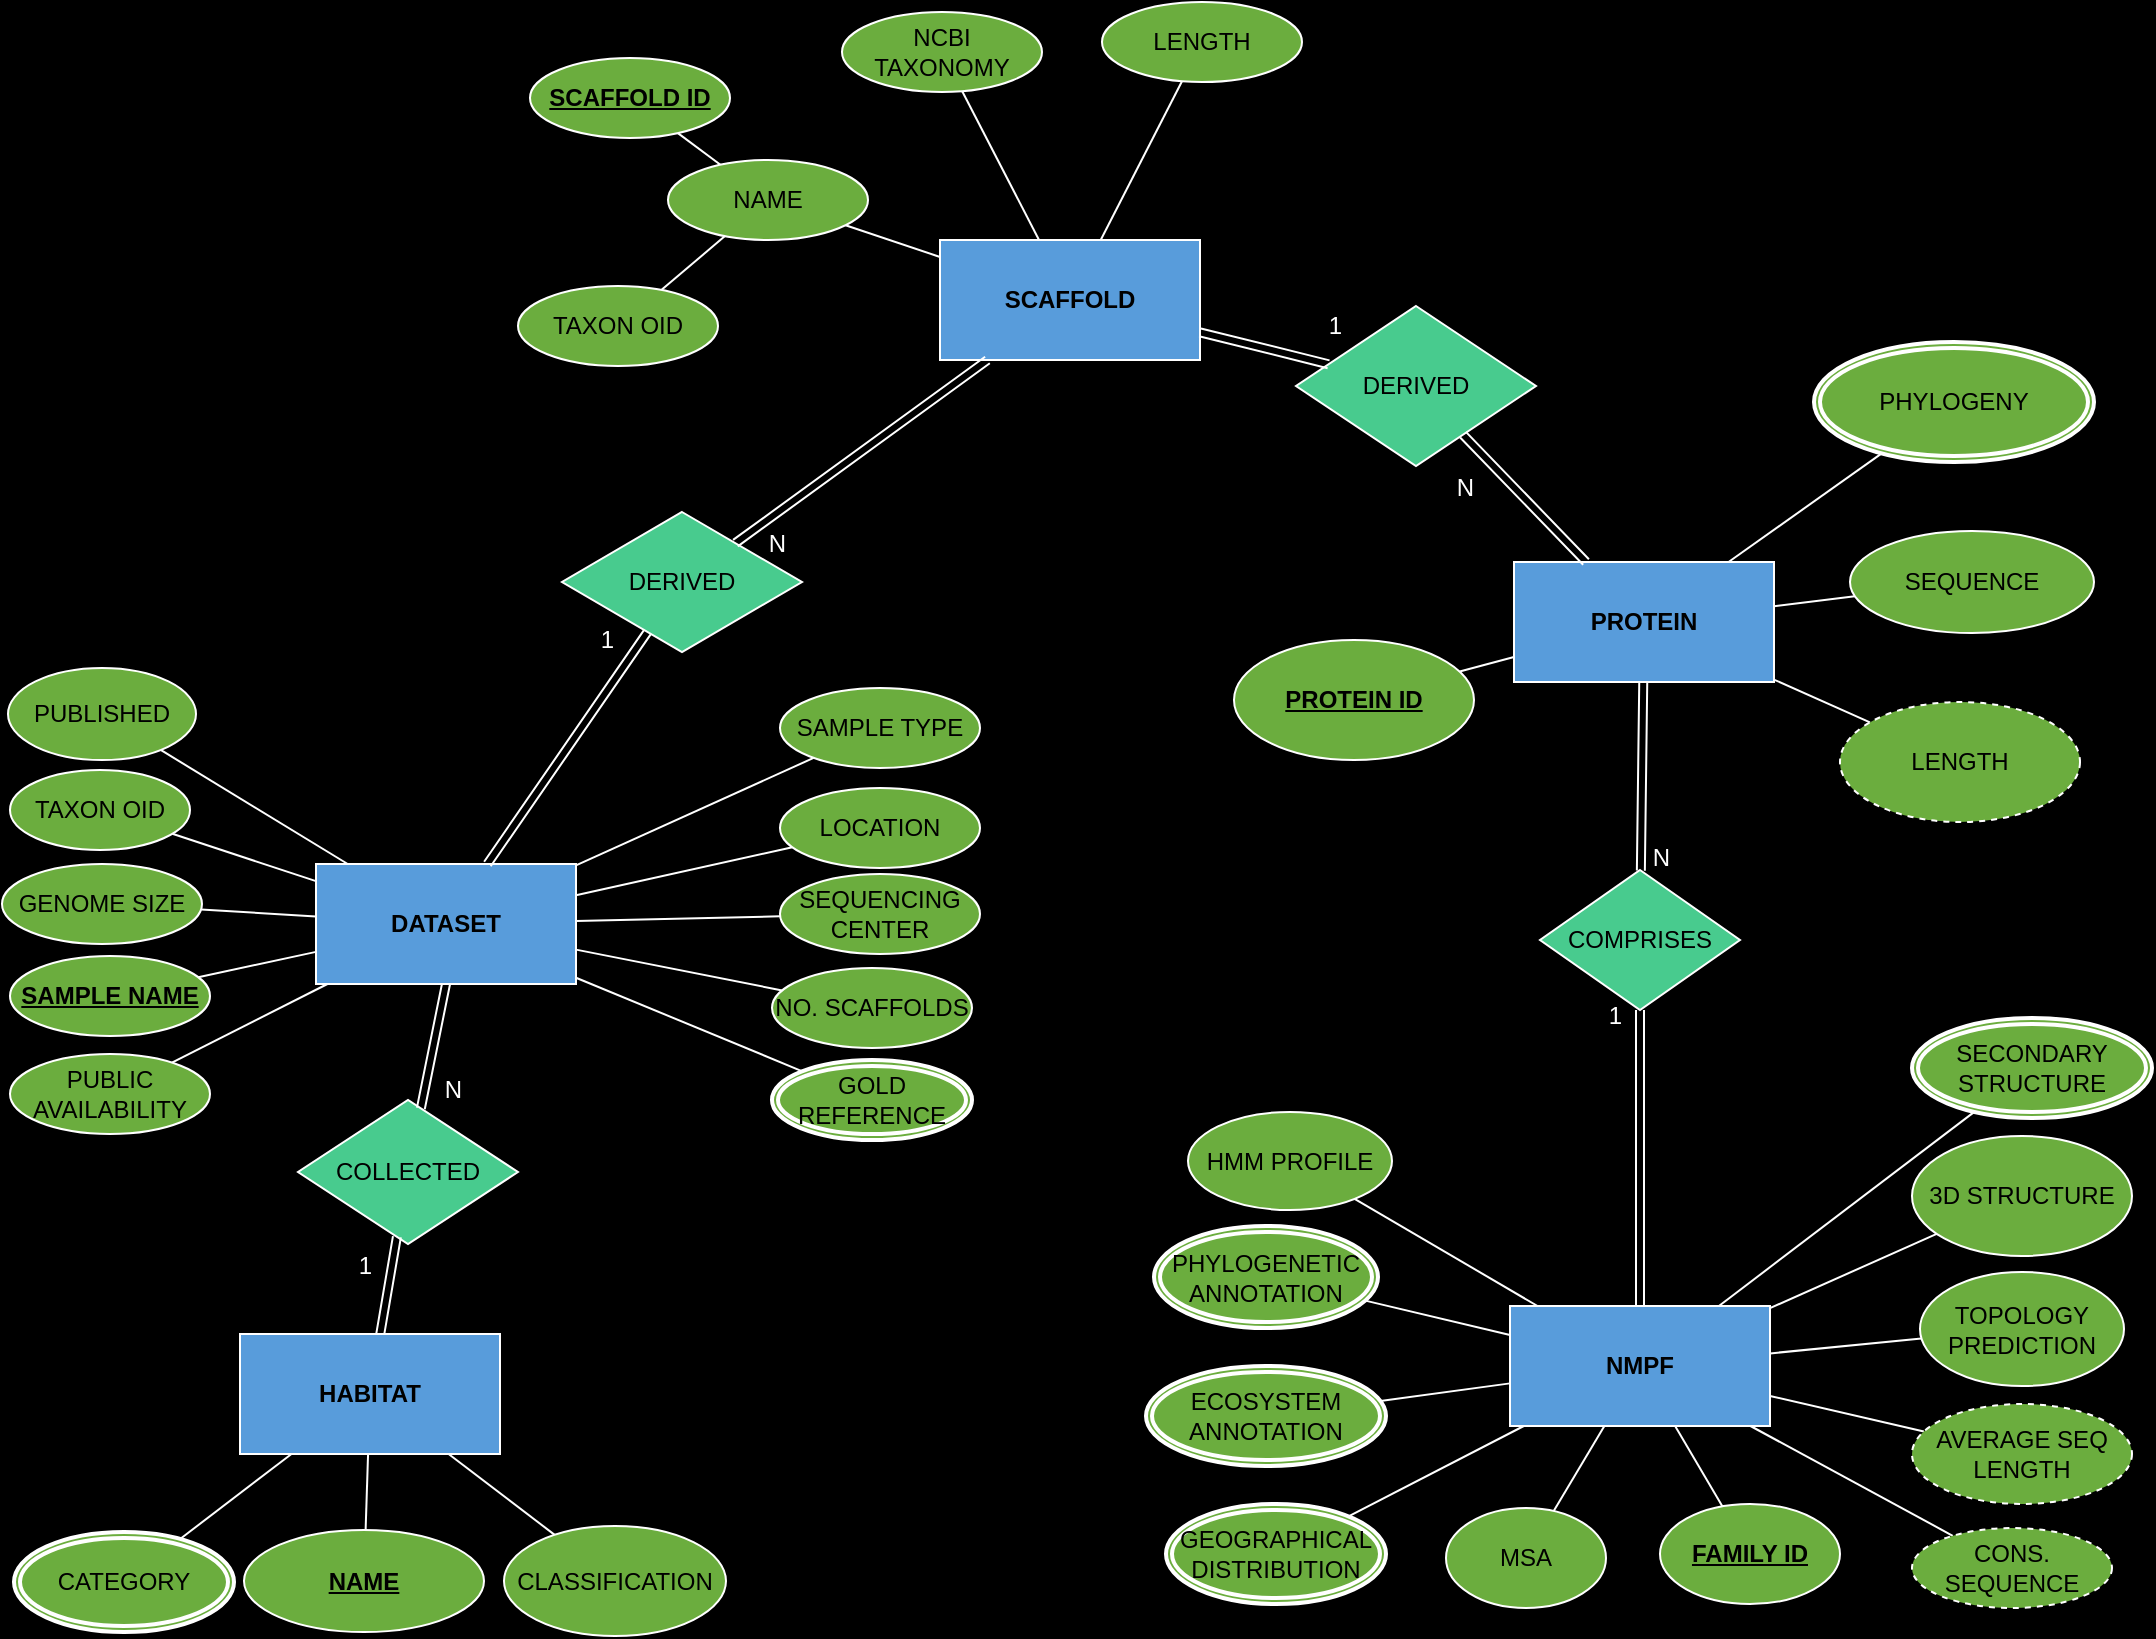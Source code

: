 <mxfile version="22.0.4" type="github">
  <diagram id="R2lEEEUBdFMjLlhIrx00" name="Page-1">
    <mxGraphModel dx="718" dy="741" grid="0" gridSize="10" guides="1" tooltips="1" connect="0" arrows="1" fold="1" page="1" pageScale="1" pageWidth="1100" pageHeight="850" background="#000000" math="0" shadow="0" extFonts="Permanent Marker^https://fonts.googleapis.com/css?family=Permanent+Marker">
      <root>
        <mxCell id="0" />
        <mxCell id="1" parent="0" />
        <mxCell id="Yh4BVkky_7kEf2Jk04-v-1" value="NMPF" style="rounded=0;whiteSpace=wrap;html=1;labelBackgroundColor=none;fontFamily=Helvetica;strokeColor=#FFFFFF;fillColor=#589cdb;fontColor=#000000;fontStyle=1;" parent="1" vertex="1">
          <mxGeometry x="760" y="673" width="130" height="60" as="geometry" />
        </mxCell>
        <mxCell id="0KlBq7H0z7ffkpI3OsFQ-44" style="edgeStyle=none;shape=connector;rounded=0;orthogonalLoop=1;jettySize=auto;html=1;labelBackgroundColor=default;strokeColor=#FFFFFF;align=center;verticalAlign=middle;fontFamily=Helvetica;fontSize=11;fontColor=default;endArrow=none;endFill=0;" parent="1" source="Yh4BVkky_7kEf2Jk04-v-4" target="Yh4BVkky_7kEf2Jk04-v-1" edge="1">
          <mxGeometry relative="1" as="geometry" />
        </mxCell>
        <mxCell id="Yh4BVkky_7kEf2Jk04-v-4" value="MSA" style="ellipse;whiteSpace=wrap;html=1;rounded=0;labelBackgroundColor=none;fontFamily=Helvetica;strokeColor=#FFFFFF;fillColor=#6bad3e;gradientColor=none;fontColor=#000000;labelBorderColor=none;fontStyle=0;" parent="1" vertex="1">
          <mxGeometry x="728" y="774" width="80" height="50" as="geometry" />
        </mxCell>
        <mxCell id="0KlBq7H0z7ffkpI3OsFQ-39" style="edgeStyle=none;shape=connector;rounded=0;orthogonalLoop=1;jettySize=auto;html=1;labelBackgroundColor=default;strokeColor=#FFFFFF;align=center;verticalAlign=middle;fontFamily=Helvetica;fontSize=11;fontColor=default;endArrow=none;endFill=0;" parent="1" source="Yh4BVkky_7kEf2Jk04-v-5" target="Yh4BVkky_7kEf2Jk04-v-1" edge="1">
          <mxGeometry relative="1" as="geometry" />
        </mxCell>
        <mxCell id="Yh4BVkky_7kEf2Jk04-v-5" value="HMM PROFILE" style="ellipse;whiteSpace=wrap;html=1;rounded=0;labelBackgroundColor=none;fontFamily=Helvetica;strokeColor=#FFFFFF;fillColor=#6bad3e;fontColor=#000000;labelBorderColor=none;fontStyle=0;" parent="1" vertex="1">
          <mxGeometry x="599" y="576" width="102" height="49" as="geometry" />
        </mxCell>
        <mxCell id="0KlBq7H0z7ffkpI3OsFQ-48" style="edgeStyle=none;shape=connector;rounded=0;orthogonalLoop=1;jettySize=auto;html=1;labelBackgroundColor=default;strokeColor=#FFFFFF;align=center;verticalAlign=middle;fontFamily=Helvetica;fontSize=11;fontColor=default;endArrow=none;endFill=0;" parent="1" source="Yh4BVkky_7kEf2Jk04-v-7" target="Yh4BVkky_7kEf2Jk04-v-1" edge="1">
          <mxGeometry relative="1" as="geometry" />
        </mxCell>
        <mxCell id="Yh4BVkky_7kEf2Jk04-v-7" value="TOPOLOGY PREDICTION" style="ellipse;whiteSpace=wrap;html=1;rounded=0;labelBackgroundColor=none;direction=west;fontFamily=Helvetica;strokeColor=#FFFFFF;fillColor=#6bad3e;fontColor=#000000;labelBorderColor=none;fontStyle=0;" parent="1" vertex="1">
          <mxGeometry x="965" y="656" width="102" height="57" as="geometry" />
        </mxCell>
        <mxCell id="0KlBq7H0z7ffkpI3OsFQ-45" style="edgeStyle=none;shape=connector;rounded=0;orthogonalLoop=1;jettySize=auto;html=1;labelBackgroundColor=default;strokeColor=#FFFFFF;align=center;verticalAlign=middle;fontFamily=Helvetica;fontSize=11;fontColor=default;endArrow=none;endFill=0;" parent="1" source="Yh4BVkky_7kEf2Jk04-v-11" target="Yh4BVkky_7kEf2Jk04-v-1" edge="1">
          <mxGeometry relative="1" as="geometry" />
        </mxCell>
        <mxCell id="Yh4BVkky_7kEf2Jk04-v-11" value="&lt;u&gt;&lt;b&gt;FAMILY ID&lt;/b&gt;&lt;/u&gt;" style="ellipse;whiteSpace=wrap;html=1;rounded=0;labelBackgroundColor=none;fontFamily=Helvetica;fillColor=#6bad3e;gradientColor=none;strokeColor=#FFFFFF;fontColor=#000000;labelBorderColor=none;fontStyle=0;" parent="1" vertex="1">
          <mxGeometry x="835" y="772" width="90" height="50" as="geometry" />
        </mxCell>
        <mxCell id="Yh4BVkky_7kEf2Jk04-v-29" value="&lt;div&gt;PROTEIN&lt;/div&gt;" style="rounded=0;whiteSpace=wrap;html=1;labelBackgroundColor=none;fontFamily=Helvetica;labelBorderColor=none;fillColor=#589cdb;strokeColor=#FFFFFF;fontColor=#000000;fontStyle=1;" parent="1" vertex="1">
          <mxGeometry x="762" y="301" width="130" height="60" as="geometry" />
        </mxCell>
        <mxCell id="Yh4BVkky_7kEf2Jk04-v-31" value="COMPRISES" style="rhombus;whiteSpace=wrap;html=1;rounded=0;labelBackgroundColor=none;fontFamily=Helvetica;fillColor=#48cb8e;strokeColor=#FFFFFF;fontColor=#000000;" parent="1" vertex="1">
          <mxGeometry x="775" y="455" width="100" height="70" as="geometry" />
        </mxCell>
        <mxCell id="0KlBq7H0z7ffkpI3OsFQ-36" style="edgeStyle=none;shape=connector;rounded=0;orthogonalLoop=1;jettySize=auto;html=1;labelBackgroundColor=default;strokeColor=#FFFFFF;align=center;verticalAlign=middle;fontFamily=Helvetica;fontSize=11;fontColor=default;endArrow=none;endFill=0;" parent="1" source="_KlqRlnfx3LXGcyiwgws-1" target="Yh4BVkky_7kEf2Jk04-v-29" edge="1">
          <mxGeometry relative="1" as="geometry" />
        </mxCell>
        <mxCell id="_KlqRlnfx3LXGcyiwgws-1" value="SEQUENCE" style="ellipse;whiteSpace=wrap;html=1;labelBackgroundColor=none;fontFamily=Helvetica;labelBorderColor=none;fillColor=#6bad3e;strokeColor=#FFFFFF;fontColor=#000000;fontStyle=0;" parent="1" vertex="1">
          <mxGeometry x="930" y="285.5" width="122" height="51" as="geometry" />
        </mxCell>
        <mxCell id="0KlBq7H0z7ffkpI3OsFQ-38" style="edgeStyle=none;shape=connector;rounded=0;orthogonalLoop=1;jettySize=auto;html=1;labelBackgroundColor=default;strokeColor=#FFFFFF;align=center;verticalAlign=middle;fontFamily=Helvetica;fontSize=11;fontColor=default;endArrow=none;endFill=0;" parent="1" source="_KlqRlnfx3LXGcyiwgws-3" target="Yh4BVkky_7kEf2Jk04-v-29" edge="1">
          <mxGeometry relative="1" as="geometry" />
        </mxCell>
        <mxCell id="_KlqRlnfx3LXGcyiwgws-3" value="&lt;span&gt;&lt;u&gt;&lt;b&gt;PROTEIN ID&lt;/b&gt;&lt;/u&gt;&lt;/span&gt;" style="ellipse;whiteSpace=wrap;html=1;labelBackgroundColor=none;fontFamily=Helvetica;labelBorderColor=none;fillColor=#6bad3e;strokeColor=#FFFFFF;fontColor=#000000;fontStyle=0" parent="1" vertex="1">
          <mxGeometry x="622" y="340" width="120" height="60" as="geometry" />
        </mxCell>
        <mxCell id="d79e8XBhKQ2igxdSj6Hg-14" value="HABITAT" style="rounded=0;whiteSpace=wrap;html=1;labelBackgroundColor=none;fontFamily=Helvetica;fillColor=#589cdb;fontColor=#000000;strokeColor=#FFFFFF;fontStyle=1" parent="1" vertex="1">
          <mxGeometry x="125" y="687" width="130" height="60" as="geometry" />
        </mxCell>
        <mxCell id="d79e8XBhKQ2igxdSj6Hg-15" value="SCAFFOLD" style="rounded=0;whiteSpace=wrap;html=1;labelBackgroundColor=none;fontFamily=Helvetica;labelBorderColor=none;fillColor=#589cdb;strokeColor=#FFFFFF;fontColor=#000000;fontStyle=1;" parent="1" vertex="1">
          <mxGeometry x="475" y="140" width="130" height="60" as="geometry" />
        </mxCell>
        <mxCell id="d79e8XBhKQ2igxdSj6Hg-16" value="DATASET" style="rounded=0;whiteSpace=wrap;html=1;labelBackgroundColor=none;fontFamily=Helvetica;fillColor=#589cdb;strokeColor=#FFFFFF;fontColor=#000000;fontStyle=1;" parent="1" vertex="1">
          <mxGeometry x="163" y="452" width="130" height="60" as="geometry" />
        </mxCell>
        <mxCell id="0KlBq7H0z7ffkpI3OsFQ-49" style="edgeStyle=none;shape=connector;rounded=0;orthogonalLoop=1;jettySize=auto;html=1;labelBackgroundColor=default;strokeColor=#FFFFFF;align=center;verticalAlign=middle;fontFamily=Helvetica;fontSize=11;fontColor=default;endArrow=none;endFill=0;" parent="1" source="7EveSGwWqRpmitjXYDmx-1" target="Yh4BVkky_7kEf2Jk04-v-1" edge="1">
          <mxGeometry relative="1" as="geometry" />
        </mxCell>
        <mxCell id="7EveSGwWqRpmitjXYDmx-1" value="3D STRUCTURE" style="ellipse;whiteSpace=wrap;html=1;align=center;labelBackgroundColor=none;fontFamily=Helvetica;fillColor=#6bad3e;strokeColor=#FFFFFF;fontColor=#000000;labelBorderColor=none;fontStyle=0;" parent="1" vertex="1">
          <mxGeometry x="961" y="588" width="110" height="60" as="geometry" />
        </mxCell>
        <mxCell id="0KlBq7H0z7ffkpI3OsFQ-20" style="edgeStyle=none;shape=connector;rounded=0;orthogonalLoop=1;jettySize=auto;html=1;labelBackgroundColor=default;strokeColor=#FFFFFF;align=center;verticalAlign=middle;fontFamily=Helvetica;fontSize=11;fontColor=default;endArrow=none;endFill=0;" parent="1" source="d79e8XBhKQ2igxdSj6Hg-28" target="d79e8XBhKQ2igxdSj6Hg-16" edge="1">
          <mxGeometry relative="1" as="geometry" />
        </mxCell>
        <mxCell id="d79e8XBhKQ2igxdSj6Hg-28" value="TAXON OID" style="ellipse;whiteSpace=wrap;html=1;align=center;labelBackgroundColor=none;fontFamily=Helvetica;fillColor=#6bad3e;strokeColor=#FFFFFF;fontColor=#000000;labelBorderColor=none;fontStyle=0;" parent="1" vertex="1">
          <mxGeometry x="10" y="405" width="90" height="40" as="geometry" />
        </mxCell>
        <mxCell id="0KlBq7H0z7ffkpI3OsFQ-31" style="edgeStyle=none;shape=connector;rounded=0;orthogonalLoop=1;jettySize=auto;html=1;labelBackgroundColor=default;strokeColor=#FFFFFF;align=center;verticalAlign=middle;fontFamily=Helvetica;fontSize=11;fontColor=default;endArrow=none;endFill=0;" parent="1" source="d79e8XBhKQ2igxdSj6Hg-29" target="R8yv3j7y8IBAC_rJrTb6-1" edge="1">
          <mxGeometry relative="1" as="geometry" />
        </mxCell>
        <mxCell id="d79e8XBhKQ2igxdSj6Hg-29" value="&lt;u&gt;&lt;b&gt;SCAFFOLD ID&lt;/b&gt;&lt;/u&gt;" style="ellipse;whiteSpace=wrap;html=1;align=center;labelBackgroundColor=none;fontFamily=Helvetica;strokeColor=#FFFFFF;fillColor=#6bad3e;fontColor=#000000;labelBorderColor=none;fontStyle=0;" parent="1" vertex="1">
          <mxGeometry x="270" y="49" width="100" height="40" as="geometry" />
        </mxCell>
        <mxCell id="0KlBq7H0z7ffkpI3OsFQ-34" style="edgeStyle=none;shape=connector;rounded=0;orthogonalLoop=1;jettySize=auto;html=1;labelBackgroundColor=default;strokeColor=#FFFFFF;align=center;verticalAlign=middle;fontFamily=Helvetica;fontSize=11;fontColor=default;endArrow=none;endFill=0;" parent="1" source="d79e8XBhKQ2igxdSj6Hg-36" target="d79e8XBhKQ2igxdSj6Hg-15" edge="1">
          <mxGeometry relative="1" as="geometry" />
        </mxCell>
        <mxCell id="d79e8XBhKQ2igxdSj6Hg-36" value="LENGTH" style="ellipse;whiteSpace=wrap;html=1;align=center;labelBackgroundColor=none;fontFamily=Helvetica;labelBorderColor=none;fillColor=#6bad3e;strokeColor=#FFFFFF;fontColor=#000000;fontStyle=0;" parent="1" vertex="1">
          <mxGeometry x="556" y="21" width="100" height="40" as="geometry" />
        </mxCell>
        <mxCell id="0KlBq7H0z7ffkpI3OsFQ-33" style="edgeStyle=none;shape=connector;rounded=0;orthogonalLoop=1;jettySize=auto;html=1;labelBackgroundColor=default;strokeColor=#FFFFFF;align=center;verticalAlign=middle;fontFamily=Helvetica;fontSize=11;fontColor=default;endArrow=none;endFill=0;" parent="1" source="d79e8XBhKQ2igxdSj6Hg-38" target="d79e8XBhKQ2igxdSj6Hg-15" edge="1">
          <mxGeometry relative="1" as="geometry" />
        </mxCell>
        <mxCell id="d79e8XBhKQ2igxdSj6Hg-38" value="NCBI TAXONOMY" style="ellipse;whiteSpace=wrap;html=1;align=center;labelBackgroundColor=none;fontFamily=Helvetica;labelBorderColor=none;strokeColor=#FFFFFF;fillColor=#6bad3e;fontColor=#000000;fontStyle=0;" parent="1" vertex="1">
          <mxGeometry x="426" y="26" width="100" height="40" as="geometry" />
        </mxCell>
        <mxCell id="d79e8XBhKQ2igxdSj6Hg-41" value="DERIVED" style="shape=rhombus;perimeter=rhombusPerimeter;whiteSpace=wrap;html=1;align=center;labelBackgroundColor=none;fontFamily=Helvetica;labelBorderColor=none;fillColor=#48cb8e;strokeColor=#FFFFFF;fontColor=#000000;rounded=0;" parent="1" vertex="1">
          <mxGeometry x="653" y="173" width="120" height="80" as="geometry" />
        </mxCell>
        <mxCell id="0KlBq7H0z7ffkpI3OsFQ-18" style="edgeStyle=none;shape=connector;rounded=0;orthogonalLoop=1;jettySize=auto;html=1;labelBackgroundColor=default;strokeColor=#FFFFFF;align=center;verticalAlign=middle;fontFamily=Helvetica;fontSize=11;fontColor=default;endArrow=none;endFill=0;" parent="1" source="d79e8XBhKQ2igxdSj6Hg-43" target="d79e8XBhKQ2igxdSj6Hg-16" edge="1">
          <mxGeometry relative="1" as="geometry" />
        </mxCell>
        <mxCell id="d79e8XBhKQ2igxdSj6Hg-43" value="&lt;u&gt;&lt;b&gt;SAMPLE NAME&lt;/b&gt;&lt;/u&gt;" style="ellipse;whiteSpace=wrap;html=1;align=center;labelBackgroundColor=none;fontFamily=Helvetica;fillColor=#6bad3e;strokeColor=#FFFFFF;fontColor=#000000;labelBorderColor=none;fontStyle=0;" parent="1" vertex="1">
          <mxGeometry x="10" y="498" width="100" height="40" as="geometry" />
        </mxCell>
        <mxCell id="0KlBq7H0z7ffkpI3OsFQ-22" style="edgeStyle=none;shape=connector;rounded=0;orthogonalLoop=1;jettySize=auto;html=1;labelBackgroundColor=default;strokeColor=#FFFFFF;align=center;verticalAlign=middle;fontFamily=Helvetica;fontSize=11;fontColor=default;endArrow=none;endFill=0;" parent="1" source="d79e8XBhKQ2igxdSj6Hg-44" target="d79e8XBhKQ2igxdSj6Hg-16" edge="1">
          <mxGeometry relative="1" as="geometry" />
        </mxCell>
        <mxCell id="d79e8XBhKQ2igxdSj6Hg-44" value="SAMPLE TYPE" style="ellipse;whiteSpace=wrap;html=1;align=center;labelBackgroundColor=none;fontFamily=Helvetica;labelBorderColor=none;fillColor=#6bad3e;strokeColor=#FFFFFF;fontColor=#000000;fontStyle=0;" parent="1" vertex="1">
          <mxGeometry x="395" y="364" width="100" height="40" as="geometry" />
        </mxCell>
        <mxCell id="0KlBq7H0z7ffkpI3OsFQ-23" style="edgeStyle=none;shape=connector;rounded=0;orthogonalLoop=1;jettySize=auto;html=1;labelBackgroundColor=default;strokeColor=#FFFFFF;align=center;verticalAlign=middle;fontFamily=Helvetica;fontSize=11;fontColor=default;endArrow=none;endFill=0;" parent="1" source="d79e8XBhKQ2igxdSj6Hg-45" target="d79e8XBhKQ2igxdSj6Hg-16" edge="1">
          <mxGeometry relative="1" as="geometry" />
        </mxCell>
        <mxCell id="d79e8XBhKQ2igxdSj6Hg-45" value="LOCATION" style="ellipse;whiteSpace=wrap;html=1;align=center;labelBackgroundColor=none;fontFamily=Helvetica;fillColor=#6bad3e;strokeColor=#FFFFFF;fontColor=#000000;labelBorderColor=none;fontStyle=0;" parent="1" vertex="1">
          <mxGeometry x="395" y="414" width="100" height="40" as="geometry" />
        </mxCell>
        <mxCell id="0KlBq7H0z7ffkpI3OsFQ-24" style="edgeStyle=none;shape=connector;rounded=0;orthogonalLoop=1;jettySize=auto;html=1;labelBackgroundColor=default;strokeColor=#FFFFFF;align=center;verticalAlign=middle;fontFamily=Helvetica;fontSize=11;fontColor=default;endArrow=none;endFill=0;" parent="1" source="d79e8XBhKQ2igxdSj6Hg-46" target="d79e8XBhKQ2igxdSj6Hg-16" edge="1">
          <mxGeometry relative="1" as="geometry" />
        </mxCell>
        <mxCell id="d79e8XBhKQ2igxdSj6Hg-46" value="&lt;div&gt;SEQUENCING CENTER&lt;/div&gt;" style="ellipse;whiteSpace=wrap;html=1;align=center;labelBackgroundColor=none;fontFamily=Helvetica;fillColor=#6bad3e;strokeColor=#FFFFFF;fontColor=#000000;labelBorderColor=none;fontStyle=0;" parent="1" vertex="1">
          <mxGeometry x="395" y="457" width="100" height="40" as="geometry" />
        </mxCell>
        <mxCell id="0KlBq7H0z7ffkpI3OsFQ-21" style="edgeStyle=none;shape=connector;rounded=0;orthogonalLoop=1;jettySize=auto;html=1;labelBackgroundColor=default;strokeColor=#FFFFFF;align=center;verticalAlign=middle;fontFamily=Helvetica;fontSize=11;fontColor=default;endArrow=none;endFill=0;" parent="1" source="d79e8XBhKQ2igxdSj6Hg-48" target="d79e8XBhKQ2igxdSj6Hg-16" edge="1">
          <mxGeometry relative="1" as="geometry" />
        </mxCell>
        <mxCell id="d79e8XBhKQ2igxdSj6Hg-48" value="PUBLISHED" style="ellipse;whiteSpace=wrap;html=1;align=center;labelBackgroundColor=none;fontFamily=Helvetica;fillColor=#6bad3e;strokeColor=#FFFFFF;fontColor=#000000;labelBorderColor=none;fontStyle=0;" parent="1" vertex="1">
          <mxGeometry x="9" y="354" width="94" height="46" as="geometry" />
        </mxCell>
        <mxCell id="0KlBq7H0z7ffkpI3OsFQ-17" style="edgeStyle=none;shape=connector;rounded=0;orthogonalLoop=1;jettySize=auto;html=1;labelBackgroundColor=default;strokeColor=#FFFFFF;align=center;verticalAlign=middle;fontFamily=Helvetica;fontSize=11;fontColor=default;endArrow=none;endFill=0;" parent="1" source="d79e8XBhKQ2igxdSj6Hg-49" target="d79e8XBhKQ2igxdSj6Hg-16" edge="1">
          <mxGeometry relative="1" as="geometry" />
        </mxCell>
        <mxCell id="d79e8XBhKQ2igxdSj6Hg-49" value="PUBLIC AVAILABILITY" style="ellipse;whiteSpace=wrap;html=1;align=center;labelBackgroundColor=none;fontFamily=Helvetica;fillColor=#6bad3e;strokeColor=#FFFFFF;fontColor=#000000;labelBorderColor=none;fontStyle=0;" parent="1" vertex="1">
          <mxGeometry x="10" y="547" width="100" height="40" as="geometry" />
        </mxCell>
        <mxCell id="0KlBq7H0z7ffkpI3OsFQ-19" style="edgeStyle=none;shape=connector;rounded=0;orthogonalLoop=1;jettySize=auto;html=1;labelBackgroundColor=default;strokeColor=#FFFFFF;align=center;verticalAlign=middle;fontFamily=Helvetica;fontSize=11;fontColor=default;endArrow=none;endFill=0;" parent="1" source="d79e8XBhKQ2igxdSj6Hg-50" target="d79e8XBhKQ2igxdSj6Hg-16" edge="1">
          <mxGeometry relative="1" as="geometry" />
        </mxCell>
        <mxCell id="d79e8XBhKQ2igxdSj6Hg-50" value="GENOME SIZE" style="ellipse;whiteSpace=wrap;html=1;align=center;labelBackgroundColor=none;fontFamily=Helvetica;fillColor=#6bad3e;strokeColor=#FFFFFF;fontColor=#000000;labelBorderColor=none;fontStyle=0;" parent="1" vertex="1">
          <mxGeometry x="6" y="452" width="100" height="40" as="geometry" />
        </mxCell>
        <mxCell id="d79e8XBhKQ2igxdSj6Hg-52" value="&lt;div&gt;NO. SCAFFOLDS&lt;/div&gt;" style="ellipse;whiteSpace=wrap;html=1;align=center;labelBackgroundColor=none;fontFamily=Helvetica;fillColor=#6bad3e;strokeColor=#FFFFFF;fontColor=#000000;labelBorderColor=none;fontStyle=0;" parent="1" vertex="1">
          <mxGeometry x="391" y="504" width="100" height="40" as="geometry" />
        </mxCell>
        <mxCell id="0KlBq7H0z7ffkpI3OsFQ-28" style="edgeStyle=none;shape=connector;rounded=0;orthogonalLoop=1;jettySize=auto;html=1;labelBackgroundColor=default;strokeColor=#FFFFFF;align=center;verticalAlign=middle;fontFamily=Helvetica;fontSize=11;fontColor=default;endArrow=none;endFill=0;" parent="1" source="d79e8XBhKQ2igxdSj6Hg-66" target="d79e8XBhKQ2igxdSj6Hg-14" edge="1">
          <mxGeometry relative="1" as="geometry" />
        </mxCell>
        <mxCell id="d79e8XBhKQ2igxdSj6Hg-66" value="&lt;u&gt;&lt;b&gt;NAME&lt;/b&gt;&lt;/u&gt;" style="ellipse;whiteSpace=wrap;html=1;align=center;labelBackgroundColor=none;fontFamily=Helvetica;fillColor=#6bad3e;strokeColor=#FFFFFF;fontColor=#000000;labelBorderColor=none;fontStyle=0;" parent="1" vertex="1">
          <mxGeometry x="127" y="785" width="120" height="51" as="geometry" />
        </mxCell>
        <mxCell id="0KlBq7H0z7ffkpI3OsFQ-29" style="edgeStyle=none;shape=connector;rounded=0;orthogonalLoop=1;jettySize=auto;html=1;labelBackgroundColor=default;strokeColor=#FFFFFF;align=center;verticalAlign=middle;fontFamily=Helvetica;fontSize=11;fontColor=default;endArrow=none;endFill=0;" parent="1" source="d79e8XBhKQ2igxdSj6Hg-67" target="d79e8XBhKQ2igxdSj6Hg-14" edge="1">
          <mxGeometry relative="1" as="geometry" />
        </mxCell>
        <mxCell id="d79e8XBhKQ2igxdSj6Hg-67" value="CLASSIFICATION" style="ellipse;whiteSpace=wrap;html=1;align=center;labelBackgroundColor=none;fontFamily=Helvetica;fillColor=#6bad3e;strokeColor=#FFFFFF;fontColor=#000000;labelBorderColor=none;fontStyle=0;" parent="1" vertex="1">
          <mxGeometry x="257" y="783" width="111" height="55" as="geometry" />
        </mxCell>
        <mxCell id="d79e8XBhKQ2igxdSj6Hg-73" value="COLLECTED" style="shape=rhombus;perimeter=rhombusPerimeter;whiteSpace=wrap;html=1;align=center;direction=south;labelBackgroundColor=none;fontFamily=Helvetica;fillColor=#48cb8e;strokeColor=#FFFFFF;fontColor=#000000;rounded=0;" parent="1" vertex="1">
          <mxGeometry x="154" y="570" width="110" height="72" as="geometry" />
        </mxCell>
        <mxCell id="d79e8XBhKQ2igxdSj6Hg-80" value="DERIVED" style="shape=rhombus;perimeter=rhombusPerimeter;whiteSpace=wrap;html=1;align=center;labelBackgroundColor=none;fontFamily=Helvetica;labelBorderColor=none;fillColor=#48cb8e;strokeColor=#FFFFFF;fontColor=#000000;rounded=0;" parent="1" vertex="1">
          <mxGeometry x="286" y="276" width="120" height="70" as="geometry" />
        </mxCell>
        <mxCell id="0KlBq7H0z7ffkpI3OsFQ-32" style="edgeStyle=none;shape=connector;rounded=0;orthogonalLoop=1;jettySize=auto;html=1;labelBackgroundColor=default;strokeColor=#FFFFFF;align=center;verticalAlign=middle;fontFamily=Helvetica;fontSize=11;fontColor=default;endArrow=none;endFill=0;" parent="1" source="R8yv3j7y8IBAC_rJrTb6-1" target="d79e8XBhKQ2igxdSj6Hg-15" edge="1">
          <mxGeometry relative="1" as="geometry" />
        </mxCell>
        <mxCell id="R8yv3j7y8IBAC_rJrTb6-1" value="ΝΑΜΕ" style="ellipse;whiteSpace=wrap;html=1;align=center;labelBackgroundColor=none;fontFamily=Helvetica;labelBorderColor=none;strokeColor=#FFFFFF;fillColor=#6bad3e;fontColor=#000000;fontStyle=0;" parent="1" vertex="1">
          <mxGeometry x="339" y="100" width="100" height="40" as="geometry" />
        </mxCell>
        <mxCell id="0KlBq7H0z7ffkpI3OsFQ-47" style="edgeStyle=none;shape=connector;rounded=0;orthogonalLoop=1;jettySize=auto;html=1;labelBackgroundColor=default;strokeColor=#FFFFFF;align=center;verticalAlign=middle;fontFamily=Helvetica;fontSize=11;fontColor=default;endArrow=none;endFill=0;" parent="1" source="HY7Dbg6rA6W7Nj4UcRwg-1" target="Yh4BVkky_7kEf2Jk04-v-1" edge="1">
          <mxGeometry relative="1" as="geometry" />
        </mxCell>
        <mxCell id="HY7Dbg6rA6W7Nj4UcRwg-1" value="AVERAGE SEQ LENGTH" style="ellipse;whiteSpace=wrap;html=1;align=center;dashed=1;labelBackgroundColor=none;fontFamily=Helvetica;fillColor=#6bad3e;gradientColor=none;strokeColor=#FFFFFF;fontColor=#000000;labelBorderColor=none;fontStyle=0;" parent="1" vertex="1">
          <mxGeometry x="961" y="722" width="110" height="50" as="geometry" />
        </mxCell>
        <mxCell id="0KlBq7H0z7ffkpI3OsFQ-27" style="edgeStyle=none;shape=connector;rounded=0;orthogonalLoop=1;jettySize=auto;html=1;labelBackgroundColor=default;strokeColor=#FFFFFF;align=center;verticalAlign=middle;fontFamily=Helvetica;fontSize=11;fontColor=default;endArrow=none;endFill=0;" parent="1" source="R8yv3j7y8IBAC_rJrTb6-2" target="d79e8XBhKQ2igxdSj6Hg-14" edge="1">
          <mxGeometry relative="1" as="geometry" />
        </mxCell>
        <mxCell id="R8yv3j7y8IBAC_rJrTb6-2" value="CATEGORY" style="ellipse;shape=doubleEllipse;margin=3;whiteSpace=wrap;html=1;align=center;labelBackgroundColor=none;fontFamily=Helvetica;fillColor=#6bad3e;strokeColor=#FFFFFF;fontColor=#000000;labelBorderColor=none;fontStyle=0;strokeWidth=2;" parent="1" vertex="1">
          <mxGeometry x="12" y="786" width="110" height="50" as="geometry" />
        </mxCell>
        <mxCell id="0KlBq7H0z7ffkpI3OsFQ-26" style="edgeStyle=none;shape=connector;rounded=0;orthogonalLoop=1;jettySize=auto;html=1;labelBackgroundColor=default;strokeColor=#FFFFFF;align=center;verticalAlign=middle;fontFamily=Helvetica;fontSize=11;fontColor=default;endArrow=none;endFill=0;" parent="1" source="R8yv3j7y8IBAC_rJrTb6-3" target="d79e8XBhKQ2igxdSj6Hg-16" edge="1">
          <mxGeometry relative="1" as="geometry" />
        </mxCell>
        <mxCell id="R8yv3j7y8IBAC_rJrTb6-3" value="GOLD REFERENCE" style="ellipse;shape=doubleEllipse;margin=3;whiteSpace=wrap;html=1;align=center;labelBackgroundColor=none;fontFamily=Helvetica;fillColor=#6bad3e;strokeColor=#FFFFFF;fontColor=#000000;labelBorderColor=none;fontStyle=0;strokeWidth=2;" parent="1" vertex="1">
          <mxGeometry x="391" y="550" width="100" height="40" as="geometry" />
        </mxCell>
        <mxCell id="0KlBq7H0z7ffkpI3OsFQ-43" style="edgeStyle=none;shape=connector;rounded=0;orthogonalLoop=1;jettySize=auto;html=1;labelBackgroundColor=default;strokeColor=#FFFFFF;align=center;verticalAlign=middle;fontFamily=Helvetica;fontSize=11;fontColor=default;endArrow=none;endFill=0;" parent="1" source="R8yv3j7y8IBAC_rJrTb6-4" target="Yh4BVkky_7kEf2Jk04-v-1" edge="1">
          <mxGeometry relative="1" as="geometry" />
        </mxCell>
        <mxCell id="R8yv3j7y8IBAC_rJrTb6-4" value="GEOGRAPHICAL DISTRIBUTION" style="ellipse;shape=doubleEllipse;margin=3;whiteSpace=wrap;html=1;align=center;labelBackgroundColor=none;fontFamily=Helvetica;strokeColor=#FFFFFF;fillColor=#6bad3e;fontColor=#000000;labelBorderColor=none;fontStyle=0;strokeWidth=2;" parent="1" vertex="1">
          <mxGeometry x="588" y="772" width="110" height="50" as="geometry" />
        </mxCell>
        <mxCell id="0KlBq7H0z7ffkpI3OsFQ-41" style="edgeStyle=none;shape=connector;rounded=0;orthogonalLoop=1;jettySize=auto;html=1;labelBackgroundColor=default;strokeColor=#FFFFFF;align=center;verticalAlign=middle;fontFamily=Helvetica;fontSize=11;fontColor=default;endArrow=none;endFill=0;" parent="1" source="R8yv3j7y8IBAC_rJrTb6-5" target="Yh4BVkky_7kEf2Jk04-v-1" edge="1">
          <mxGeometry relative="1" as="geometry" />
        </mxCell>
        <mxCell id="R8yv3j7y8IBAC_rJrTb6-5" value="ECOSYSTEM ANNOTATION" style="ellipse;shape=doubleEllipse;margin=3;whiteSpace=wrap;html=1;align=center;labelBackgroundColor=none;fontFamily=Helvetica;strokeColor=#FFFFFF;fillColor=#6bad3e;fontColor=#000000;labelBorderColor=none;fontStyle=0;strokeWidth=2;" parent="1" vertex="1">
          <mxGeometry x="578" y="703" width="120" height="50" as="geometry" />
        </mxCell>
        <mxCell id="0KlBq7H0z7ffkpI3OsFQ-50" style="edgeStyle=none;shape=connector;rounded=0;orthogonalLoop=1;jettySize=auto;html=1;labelBackgroundColor=default;strokeColor=#FFFFFF;align=center;verticalAlign=middle;fontFamily=Helvetica;fontSize=11;fontColor=default;endArrow=none;endFill=0;" parent="1" source="R8yv3j7y8IBAC_rJrTb6-6" target="Yh4BVkky_7kEf2Jk04-v-1" edge="1">
          <mxGeometry relative="1" as="geometry" />
        </mxCell>
        <mxCell id="R8yv3j7y8IBAC_rJrTb6-6" value="SECONDARY STRUCTURE" style="ellipse;shape=doubleEllipse;margin=3;whiteSpace=wrap;html=1;align=center;labelBackgroundColor=none;fontFamily=Helvetica;fillColor=#6bad3e;strokeColor=#FFFFFF;fontColor=#000000;labelBorderColor=none;fontStyle=0;strokeWidth=2;" parent="1" vertex="1">
          <mxGeometry x="961" y="529" width="120" height="50" as="geometry" />
        </mxCell>
        <mxCell id="0KlBq7H0z7ffkpI3OsFQ-40" style="edgeStyle=none;shape=connector;rounded=0;orthogonalLoop=1;jettySize=auto;html=1;labelBackgroundColor=default;strokeColor=#FFFFFF;align=center;verticalAlign=middle;fontFamily=Helvetica;fontSize=11;fontColor=default;endArrow=none;endFill=0;" parent="1" source="R8yv3j7y8IBAC_rJrTb6-7" target="Yh4BVkky_7kEf2Jk04-v-1" edge="1">
          <mxGeometry relative="1" as="geometry" />
        </mxCell>
        <mxCell id="R8yv3j7y8IBAC_rJrTb6-7" value="PHYLOGENETIC ANNOTATION" style="ellipse;shape=doubleEllipse;margin=3;whiteSpace=wrap;html=1;align=center;labelBackgroundColor=none;fontFamily=Helvetica;fillColor=#6bad3e;strokeColor=#FFFFFF;gradientColor=none;fontColor=#000000;labelBorderColor=none;fontStyle=0;strokeWidth=2;" parent="1" vertex="1">
          <mxGeometry x="582" y="633" width="112" height="51" as="geometry" />
        </mxCell>
        <mxCell id="0KlBq7H0z7ffkpI3OsFQ-46" style="edgeStyle=none;shape=connector;rounded=0;orthogonalLoop=1;jettySize=auto;html=1;labelBackgroundColor=default;strokeColor=#FFFFFF;align=center;verticalAlign=middle;fontFamily=Helvetica;fontSize=11;fontColor=default;endArrow=none;endFill=0;" parent="1" source="3lu_bXjI-AjVLZ6_Voox-1" target="Yh4BVkky_7kEf2Jk04-v-1" edge="1">
          <mxGeometry relative="1" as="geometry" />
        </mxCell>
        <mxCell id="3lu_bXjI-AjVLZ6_Voox-1" value="CONS. SEQUENCE" style="ellipse;whiteSpace=wrap;html=1;align=center;dashed=1;labelBackgroundColor=none;fontFamily=Helvetica;strokeColor=#FFFFFF;fillColor=#6bad3e;gradientColor=none;fontColor=#000000;labelBorderColor=none;fontStyle=0;" parent="1" vertex="1">
          <mxGeometry x="961" y="784" width="100" height="40" as="geometry" />
        </mxCell>
        <mxCell id="0KlBq7H0z7ffkpI3OsFQ-30" style="edgeStyle=none;shape=connector;rounded=0;orthogonalLoop=1;jettySize=auto;html=1;labelBackgroundColor=default;strokeColor=#FFFFFF;align=center;verticalAlign=middle;fontFamily=Helvetica;fontSize=11;fontColor=default;endArrow=none;endFill=0;" parent="1" source="0Xb8Ie2mT24lhCVPNa7t-3" target="R8yv3j7y8IBAC_rJrTb6-1" edge="1">
          <mxGeometry relative="1" as="geometry" />
        </mxCell>
        <mxCell id="0Xb8Ie2mT24lhCVPNa7t-3" value="TAXON OID" style="ellipse;whiteSpace=wrap;html=1;align=center;labelBackgroundColor=none;fontFamily=Helvetica;strokeColor=#FFFFFF;fillColor=#6bad3e;fontColor=#000000;labelBorderColor=none;fontStyle=0;" parent="1" vertex="1">
          <mxGeometry x="264" y="163" width="100" height="40" as="geometry" />
        </mxCell>
        <mxCell id="0Xb8Ie2mT24lhCVPNa7t-8" value="" style="shape=link;html=1;rounded=0;width=4;labelBackgroundColor=none;fontFamily=Helvetica;strokeColor=#FFFFFF;fontColor=#FFFFFF;" parent="1" source="d79e8XBhKQ2igxdSj6Hg-16" target="d79e8XBhKQ2igxdSj6Hg-80" edge="1">
          <mxGeometry relative="1" as="geometry">
            <mxPoint x="253" y="449" as="sourcePoint" />
            <mxPoint x="397" y="143" as="targetPoint" />
          </mxGeometry>
        </mxCell>
        <mxCell id="0Xb8Ie2mT24lhCVPNa7t-9" value="1" style="resizable=0;html=1;whiteSpace=wrap;align=right;verticalAlign=bottom;labelBackgroundColor=none;fontFamily=Helvetica;fontColor=#FFFFFF;" parent="0Xb8Ie2mT24lhCVPNa7t-8" connectable="0" vertex="1">
          <mxGeometry relative="1" as="geometry">
            <mxPoint x="25" y="-45" as="offset" />
          </mxGeometry>
        </mxCell>
        <mxCell id="0Xb8Ie2mT24lhCVPNa7t-10" value="" style="shape=link;html=1;rounded=0;entryX=0.5;entryY=1;entryDx=0;entryDy=0;labelBackgroundColor=none;fontFamily=Helvetica;strokeColor=#FFFFFF;fontColor=#FFFFFF;" parent="1" source="d79e8XBhKQ2igxdSj6Hg-73" target="d79e8XBhKQ2igxdSj6Hg-16" edge="1">
          <mxGeometry relative="1" as="geometry">
            <mxPoint x="104" y="564" as="sourcePoint" />
            <mxPoint x="439.01" y="321" as="targetPoint" />
          </mxGeometry>
        </mxCell>
        <mxCell id="0Xb8Ie2mT24lhCVPNa7t-11" value="Ν" style="resizable=0;html=1;whiteSpace=wrap;align=right;verticalAlign=bottom;labelBackgroundColor=none;fontFamily=Helvetica;fontColor=#FFFFFF;" parent="0Xb8Ie2mT24lhCVPNa7t-10" connectable="0" vertex="1">
          <mxGeometry relative="1" as="geometry">
            <mxPoint x="16" y="30" as="offset" />
          </mxGeometry>
        </mxCell>
        <mxCell id="0Xb8Ie2mT24lhCVPNa7t-12" value="" style="shape=link;html=1;rounded=0;labelBackgroundColor=none;fontFamily=Helvetica;strokeColor=#FFFFFF;fontColor=#FFFFFF;" parent="1" source="d79e8XBhKQ2igxdSj6Hg-14" target="d79e8XBhKQ2igxdSj6Hg-73" edge="1">
          <mxGeometry relative="1" as="geometry">
            <mxPoint x="449.01" y="618" as="sourcePoint" />
            <mxPoint x="449.01" y="548" as="targetPoint" />
          </mxGeometry>
        </mxCell>
        <mxCell id="0Xb8Ie2mT24lhCVPNa7t-13" value="1" style="resizable=0;html=1;whiteSpace=wrap;align=right;verticalAlign=bottom;labelBackgroundColor=none;fontFamily=Helvetica;fontColor=#FFFFFF;" parent="0Xb8Ie2mT24lhCVPNa7t-12" connectable="0" vertex="1">
          <mxGeometry relative="1" as="geometry">
            <mxPoint x="-7" y="-1" as="offset" />
          </mxGeometry>
        </mxCell>
        <mxCell id="0Xb8Ie2mT24lhCVPNa7t-14" value="" style="shape=link;html=1;rounded=0;labelBackgroundColor=none;fontFamily=Helvetica;labelBorderColor=none;strokeColor=#FFFFFF;fontColor=#FFFFFF;" parent="1" source="d79e8XBhKQ2igxdSj6Hg-15" target="d79e8XBhKQ2igxdSj6Hg-41" edge="1">
          <mxGeometry relative="1" as="geometry">
            <mxPoint x="442" y="280" as="sourcePoint" />
            <mxPoint x="440" y="210" as="targetPoint" />
          </mxGeometry>
        </mxCell>
        <mxCell id="0Xb8Ie2mT24lhCVPNa7t-15" value="1" style="resizable=0;html=1;whiteSpace=wrap;align=right;verticalAlign=bottom;labelBackgroundColor=none;fontFamily=Helvetica;labelBorderColor=none;fontColor=#FFFFFF;" parent="0Xb8Ie2mT24lhCVPNa7t-14" connectable="0" vertex="1">
          <mxGeometry relative="1" as="geometry">
            <mxPoint x="40" y="-3" as="offset" />
          </mxGeometry>
        </mxCell>
        <mxCell id="0Xb8Ie2mT24lhCVPNa7t-17" value="" style="shape=link;html=1;rounded=0;labelBackgroundColor=none;fontFamily=Helvetica;strokeColor=#FFFFFF;" parent="1" source="Yh4BVkky_7kEf2Jk04-v-31" target="Yh4BVkky_7kEf2Jk04-v-1" edge="1">
          <mxGeometry relative="1" as="geometry">
            <mxPoint x="442.01" y="-150" as="sourcePoint" />
            <mxPoint x="442.01" y="-220" as="targetPoint" />
          </mxGeometry>
        </mxCell>
        <mxCell id="0Xb8Ie2mT24lhCVPNa7t-18" value="1" style="resizable=0;html=1;whiteSpace=wrap;align=right;verticalAlign=bottom;labelBackgroundColor=none;fontFamily=Helvetica;fontColor=#FFFFFF;" parent="0Xb8Ie2mT24lhCVPNa7t-17" connectable="0" vertex="1">
          <mxGeometry relative="1" as="geometry">
            <mxPoint x="-8" y="-63" as="offset" />
          </mxGeometry>
        </mxCell>
        <mxCell id="0Xb8Ie2mT24lhCVPNa7t-19" value="" style="shape=link;html=1;rounded=0;labelBackgroundColor=none;fontFamily=Helvetica;labelBorderColor=none;strokeColor=#FFFFFF;fontColor=#FFFFFF;" parent="1" source="d79e8XBhKQ2igxdSj6Hg-80" target="d79e8XBhKQ2igxdSj6Hg-15" edge="1">
          <mxGeometry relative="1" as="geometry">
            <mxPoint x="550" y="380" as="sourcePoint" />
            <mxPoint x="550" y="330" as="targetPoint" />
          </mxGeometry>
        </mxCell>
        <mxCell id="0Xb8Ie2mT24lhCVPNa7t-20" value="Ν" style="resizable=0;html=1;whiteSpace=wrap;align=right;verticalAlign=bottom;labelBackgroundColor=none;fontFamily=Helvetica;labelBorderColor=none;fontColor=#FFFFFF;" parent="0Xb8Ie2mT24lhCVPNa7t-19" connectable="0" vertex="1">
          <mxGeometry relative="1" as="geometry">
            <mxPoint x="-36" y="55" as="offset" />
          </mxGeometry>
        </mxCell>
        <mxCell id="0Xb8Ie2mT24lhCVPNa7t-21" value="" style="shape=link;html=1;rounded=0;labelBackgroundColor=none;fontFamily=Helvetica;labelBorderColor=none;strokeColor=#FFFFFF;fontColor=#FFFFFF;" parent="1" source="d79e8XBhKQ2igxdSj6Hg-41" target="Yh4BVkky_7kEf2Jk04-v-29" edge="1">
          <mxGeometry relative="1" as="geometry">
            <mxPoint x="442" y="130" as="sourcePoint" />
            <mxPoint x="442.01" y="10" as="targetPoint" />
          </mxGeometry>
        </mxCell>
        <mxCell id="0Xb8Ie2mT24lhCVPNa7t-22" value="Ν" style="resizable=0;html=1;whiteSpace=wrap;align=right;verticalAlign=bottom;labelBackgroundColor=none;fontFamily=Helvetica;labelBorderColor=none;fontColor=#FFFFFF;" parent="0Xb8Ie2mT24lhCVPNa7t-21" connectable="0" vertex="1">
          <mxGeometry relative="1" as="geometry">
            <mxPoint x="-24" y="3" as="offset" />
          </mxGeometry>
        </mxCell>
        <mxCell id="0Xb8Ie2mT24lhCVPNa7t-24" value="" style="shape=link;html=1;rounded=0;labelBackgroundColor=none;fontFamily=Helvetica;strokeColor=#FFFFFF;" parent="1" source="Yh4BVkky_7kEf2Jk04-v-29" target="Yh4BVkky_7kEf2Jk04-v-31" edge="1">
          <mxGeometry relative="1" as="geometry">
            <mxPoint x="443" y="20" as="sourcePoint" />
            <mxPoint x="446.5" y="-90" as="targetPoint" />
          </mxGeometry>
        </mxCell>
        <mxCell id="0KlBq7H0z7ffkpI3OsFQ-35" style="edgeStyle=none;shape=connector;rounded=0;orthogonalLoop=1;jettySize=auto;html=1;labelBackgroundColor=default;strokeColor=#FFFFFF;align=center;verticalAlign=middle;fontFamily=Helvetica;fontSize=11;fontColor=default;endArrow=none;endFill=0;" parent="1" source="0Xb8Ie2mT24lhCVPNa7t-26" target="Yh4BVkky_7kEf2Jk04-v-29" edge="1">
          <mxGeometry relative="1" as="geometry" />
        </mxCell>
        <mxCell id="0Xb8Ie2mT24lhCVPNa7t-26" value="PHYLOGENY" style="ellipse;shape=doubleEllipse;margin=3;whiteSpace=wrap;html=1;align=center;labelBackgroundColor=none;fontFamily=Helvetica;fillColor=#6bad3e;strokeColor=#FFFFFF;fontColor=#000000;labelBorderColor=none;fontStyle=0;strokeWidth=2;" parent="1" vertex="1">
          <mxGeometry x="912" y="191" width="140" height="60" as="geometry" />
        </mxCell>
        <mxCell id="0KlBq7H0z7ffkpI3OsFQ-37" style="edgeStyle=none;shape=connector;rounded=0;orthogonalLoop=1;jettySize=auto;html=1;labelBackgroundColor=default;strokeColor=#FFFFFF;align=center;verticalAlign=middle;fontFamily=Helvetica;fontSize=11;fontColor=default;endArrow=none;endFill=0;" parent="1" source="0Xb8Ie2mT24lhCVPNa7t-27" target="Yh4BVkky_7kEf2Jk04-v-29" edge="1">
          <mxGeometry relative="1" as="geometry" />
        </mxCell>
        <mxCell id="0Xb8Ie2mT24lhCVPNa7t-27" value="LENGTH" style="ellipse;whiteSpace=wrap;html=1;align=center;dashed=1;labelBackgroundColor=none;fontFamily=Helvetica;labelBorderColor=none;fillColor=#6bad3e;strokeColor=#FFFFFF;fontColor=#000000;fontStyle=0;" parent="1" vertex="1">
          <mxGeometry x="925" y="371" width="120" height="60" as="geometry" />
        </mxCell>
        <mxCell id="0KlBq7H0z7ffkpI3OsFQ-25" style="edgeStyle=none;shape=connector;rounded=0;orthogonalLoop=1;jettySize=auto;html=1;labelBackgroundColor=default;strokeColor=#FFFFFF;align=center;verticalAlign=middle;fontFamily=Helvetica;fontSize=11;fontColor=default;endArrow=none;endFill=0;" parent="1" source="d79e8XBhKQ2igxdSj6Hg-52" target="d79e8XBhKQ2igxdSj6Hg-16" edge="1">
          <mxGeometry relative="1" as="geometry" />
        </mxCell>
        <mxCell id="eTx4X8iWIvXRK_4FIOhp-1" value="N" style="resizable=0;html=1;whiteSpace=wrap;align=right;verticalAlign=bottom;labelBackgroundColor=none;fontFamily=Helvetica;fontColor=#FFFFFF;" connectable="0" vertex="1" parent="1">
          <mxGeometry x="841" y="457" as="geometry" />
        </mxCell>
      </root>
    </mxGraphModel>
  </diagram>
</mxfile>
